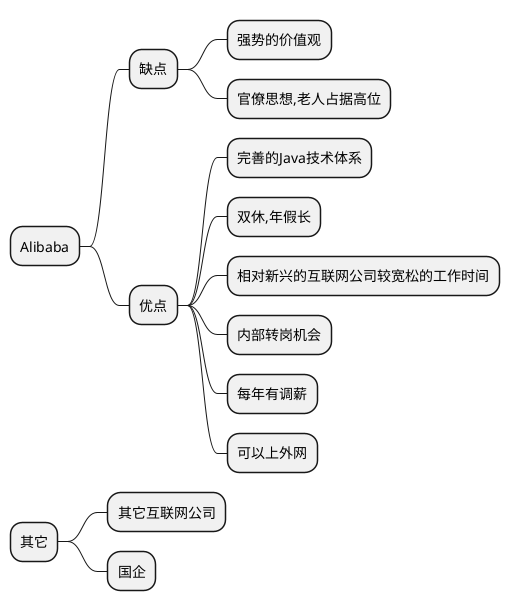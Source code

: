 @startmindmap 中国
* Alibaba
** 缺点
*** 强势的价值观
*** 官僚思想,老人占据高位


** 优点
*** 完善的Java技术体系
*** 双休,年假长
*** 相对新兴的互联网公司较宽松的工作时间
*** 内部转岗机会
*** 每年有调薪
*** 可以上外网


* 其它
** 其它互联网公司


** 国企


@endmindmap